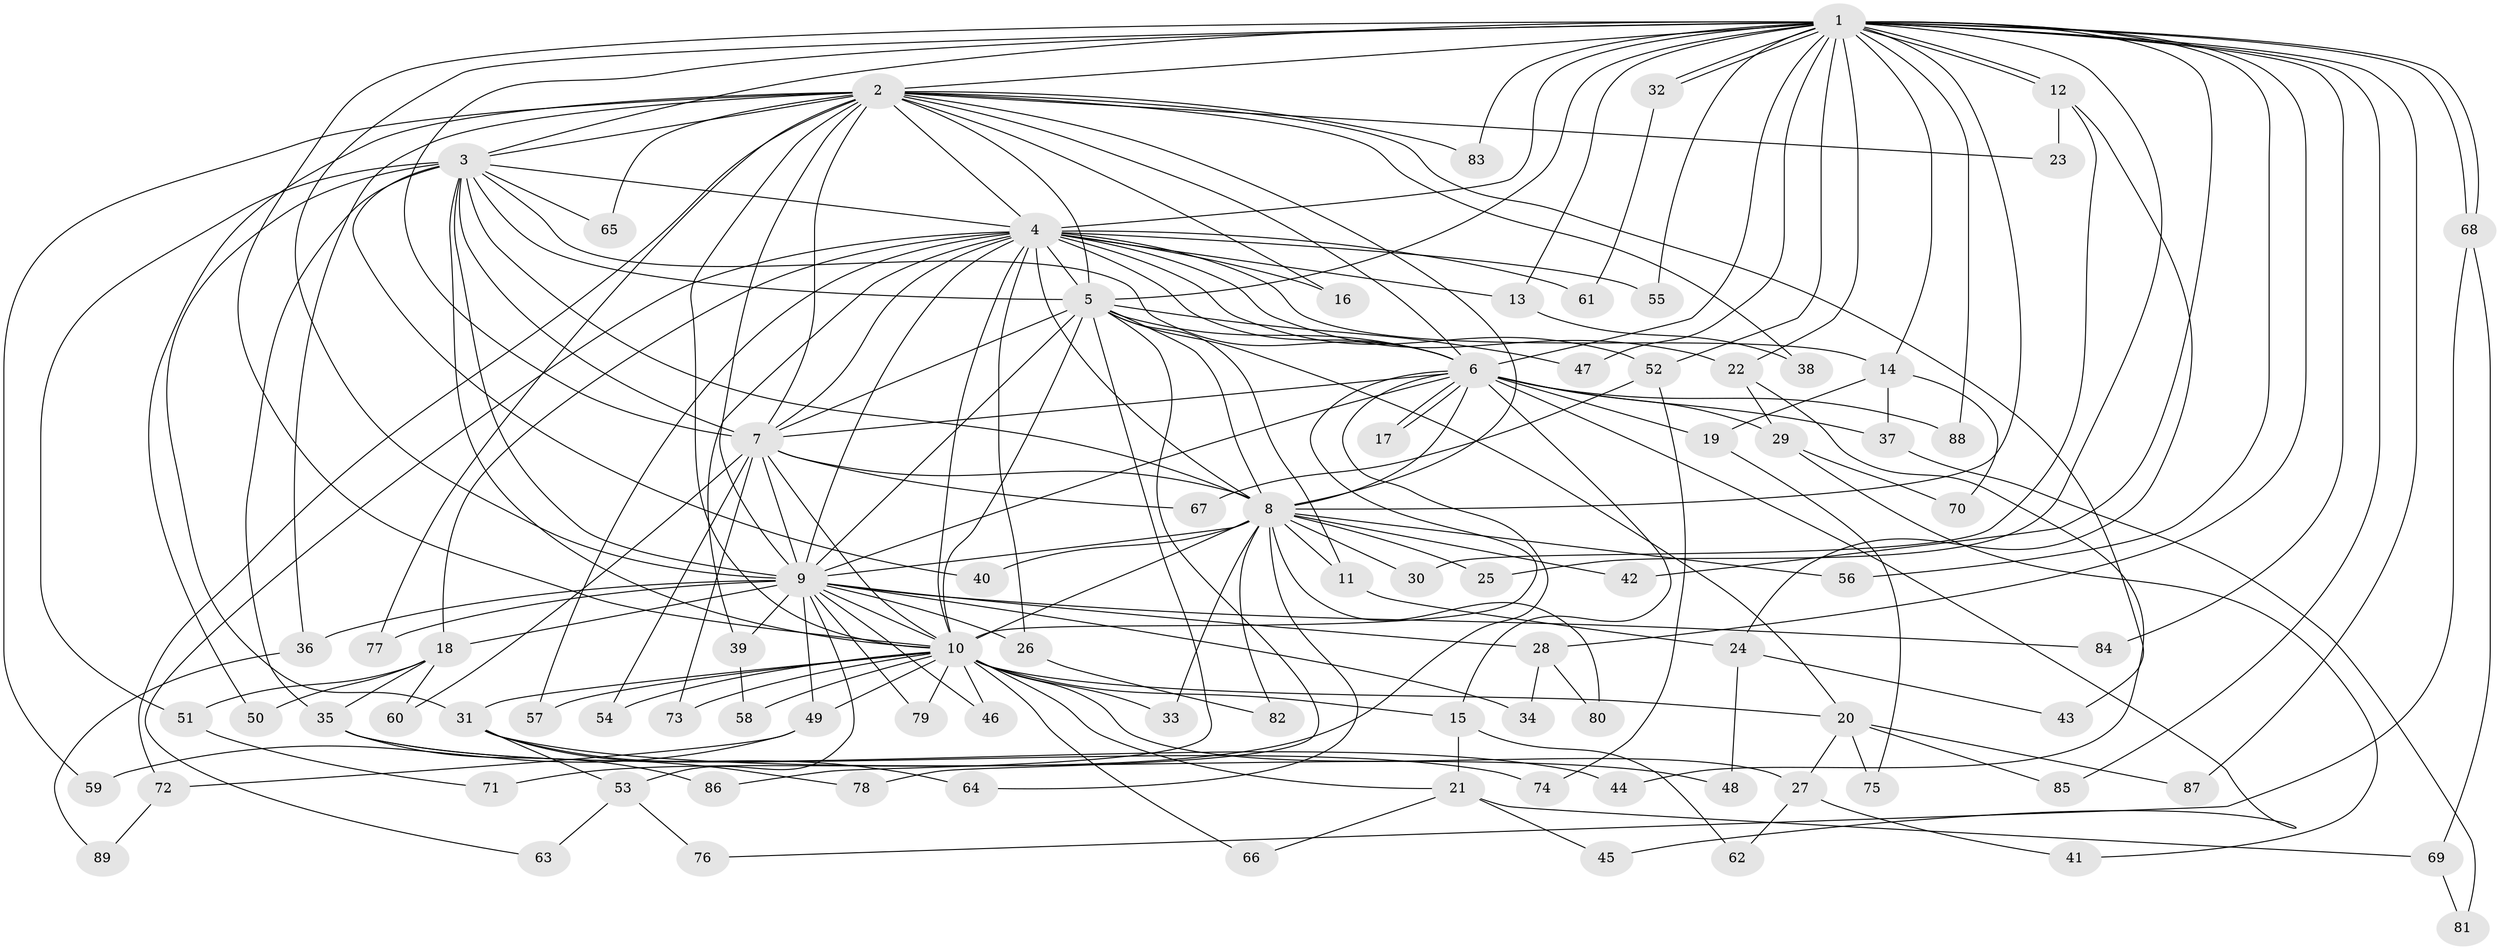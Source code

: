 // Generated by graph-tools (version 1.1) at 2025/11/02/27/25 16:11:02]
// undirected, 89 vertices, 203 edges
graph export_dot {
graph [start="1"]
  node [color=gray90,style=filled];
  1;
  2;
  3;
  4;
  5;
  6;
  7;
  8;
  9;
  10;
  11;
  12;
  13;
  14;
  15;
  16;
  17;
  18;
  19;
  20;
  21;
  22;
  23;
  24;
  25;
  26;
  27;
  28;
  29;
  30;
  31;
  32;
  33;
  34;
  35;
  36;
  37;
  38;
  39;
  40;
  41;
  42;
  43;
  44;
  45;
  46;
  47;
  48;
  49;
  50;
  51;
  52;
  53;
  54;
  55;
  56;
  57;
  58;
  59;
  60;
  61;
  62;
  63;
  64;
  65;
  66;
  67;
  68;
  69;
  70;
  71;
  72;
  73;
  74;
  75;
  76;
  77;
  78;
  79;
  80;
  81;
  82;
  83;
  84;
  85;
  86;
  87;
  88;
  89;
  1 -- 2;
  1 -- 3;
  1 -- 4;
  1 -- 5;
  1 -- 6;
  1 -- 7;
  1 -- 8;
  1 -- 9;
  1 -- 10;
  1 -- 12;
  1 -- 12;
  1 -- 13;
  1 -- 14;
  1 -- 22;
  1 -- 25;
  1 -- 28;
  1 -- 32;
  1 -- 32;
  1 -- 42;
  1 -- 47;
  1 -- 52;
  1 -- 55;
  1 -- 56;
  1 -- 68;
  1 -- 68;
  1 -- 83;
  1 -- 84;
  1 -- 85;
  1 -- 87;
  1 -- 88;
  2 -- 3;
  2 -- 4;
  2 -- 5;
  2 -- 6;
  2 -- 7;
  2 -- 8;
  2 -- 9;
  2 -- 10;
  2 -- 16;
  2 -- 23;
  2 -- 36;
  2 -- 38;
  2 -- 43;
  2 -- 50;
  2 -- 59;
  2 -- 65;
  2 -- 72;
  2 -- 77;
  2 -- 83;
  3 -- 4;
  3 -- 5;
  3 -- 6;
  3 -- 7;
  3 -- 8;
  3 -- 9;
  3 -- 10;
  3 -- 31;
  3 -- 35;
  3 -- 40;
  3 -- 51;
  3 -- 65;
  4 -- 5;
  4 -- 6;
  4 -- 7;
  4 -- 8;
  4 -- 9;
  4 -- 10;
  4 -- 13;
  4 -- 14;
  4 -- 16;
  4 -- 18;
  4 -- 22;
  4 -- 26;
  4 -- 39;
  4 -- 52;
  4 -- 55;
  4 -- 57;
  4 -- 61;
  4 -- 63;
  5 -- 6;
  5 -- 7;
  5 -- 8;
  5 -- 9;
  5 -- 10;
  5 -- 11;
  5 -- 20;
  5 -- 47;
  5 -- 78;
  5 -- 86;
  6 -- 7;
  6 -- 8;
  6 -- 9;
  6 -- 10;
  6 -- 15;
  6 -- 17;
  6 -- 17;
  6 -- 19;
  6 -- 29;
  6 -- 37;
  6 -- 45;
  6 -- 71;
  6 -- 88;
  7 -- 8;
  7 -- 9;
  7 -- 10;
  7 -- 54;
  7 -- 60;
  7 -- 67;
  7 -- 73;
  8 -- 9;
  8 -- 10;
  8 -- 11;
  8 -- 25;
  8 -- 30;
  8 -- 33;
  8 -- 40;
  8 -- 42;
  8 -- 56;
  8 -- 64;
  8 -- 80;
  8 -- 82;
  9 -- 10;
  9 -- 18;
  9 -- 26;
  9 -- 28;
  9 -- 34;
  9 -- 36;
  9 -- 39;
  9 -- 46;
  9 -- 49;
  9 -- 53;
  9 -- 77;
  9 -- 79;
  9 -- 84;
  10 -- 15;
  10 -- 20;
  10 -- 21;
  10 -- 27;
  10 -- 31;
  10 -- 33;
  10 -- 46;
  10 -- 49;
  10 -- 54;
  10 -- 57;
  10 -- 58;
  10 -- 66;
  10 -- 73;
  10 -- 79;
  11 -- 24;
  12 -- 23;
  12 -- 24;
  12 -- 30;
  13 -- 38;
  14 -- 19;
  14 -- 37;
  14 -- 70;
  15 -- 21;
  15 -- 62;
  18 -- 35;
  18 -- 50;
  18 -- 51;
  18 -- 60;
  19 -- 75;
  20 -- 27;
  20 -- 75;
  20 -- 85;
  20 -- 87;
  21 -- 45;
  21 -- 66;
  21 -- 69;
  22 -- 29;
  22 -- 44;
  24 -- 43;
  24 -- 48;
  26 -- 82;
  27 -- 41;
  27 -- 62;
  28 -- 34;
  28 -- 80;
  29 -- 41;
  29 -- 70;
  31 -- 48;
  31 -- 53;
  31 -- 64;
  31 -- 78;
  32 -- 61;
  35 -- 44;
  35 -- 74;
  35 -- 86;
  36 -- 89;
  37 -- 81;
  39 -- 58;
  49 -- 59;
  49 -- 72;
  51 -- 71;
  52 -- 67;
  52 -- 74;
  53 -- 63;
  53 -- 76;
  68 -- 69;
  68 -- 76;
  69 -- 81;
  72 -- 89;
}
